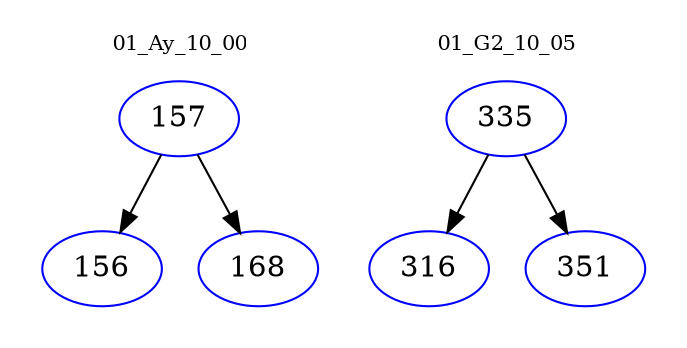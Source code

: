 digraph{
subgraph cluster_0 {
color = white
label = "01_Ay_10_00";
fontsize=10;
T0_157 [label="157", color="blue"]
T0_157 -> T0_156 [color="black"]
T0_156 [label="156", color="blue"]
T0_157 -> T0_168 [color="black"]
T0_168 [label="168", color="blue"]
}
subgraph cluster_1 {
color = white
label = "01_G2_10_05";
fontsize=10;
T1_335 [label="335", color="blue"]
T1_335 -> T1_316 [color="black"]
T1_316 [label="316", color="blue"]
T1_335 -> T1_351 [color="black"]
T1_351 [label="351", color="blue"]
}
}

